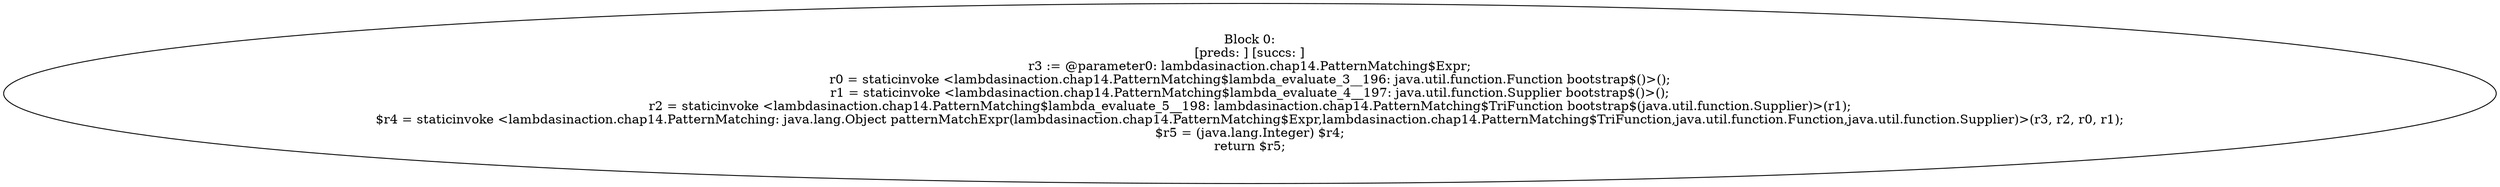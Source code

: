 digraph "unitGraph" {
    "Block 0:
[preds: ] [succs: ]
r3 := @parameter0: lambdasinaction.chap14.PatternMatching$Expr;
r0 = staticinvoke <lambdasinaction.chap14.PatternMatching$lambda_evaluate_3__196: java.util.function.Function bootstrap$()>();
r1 = staticinvoke <lambdasinaction.chap14.PatternMatching$lambda_evaluate_4__197: java.util.function.Supplier bootstrap$()>();
r2 = staticinvoke <lambdasinaction.chap14.PatternMatching$lambda_evaluate_5__198: lambdasinaction.chap14.PatternMatching$TriFunction bootstrap$(java.util.function.Supplier)>(r1);
$r4 = staticinvoke <lambdasinaction.chap14.PatternMatching: java.lang.Object patternMatchExpr(lambdasinaction.chap14.PatternMatching$Expr,lambdasinaction.chap14.PatternMatching$TriFunction,java.util.function.Function,java.util.function.Supplier)>(r3, r2, r0, r1);
$r5 = (java.lang.Integer) $r4;
return $r5;
"
}
